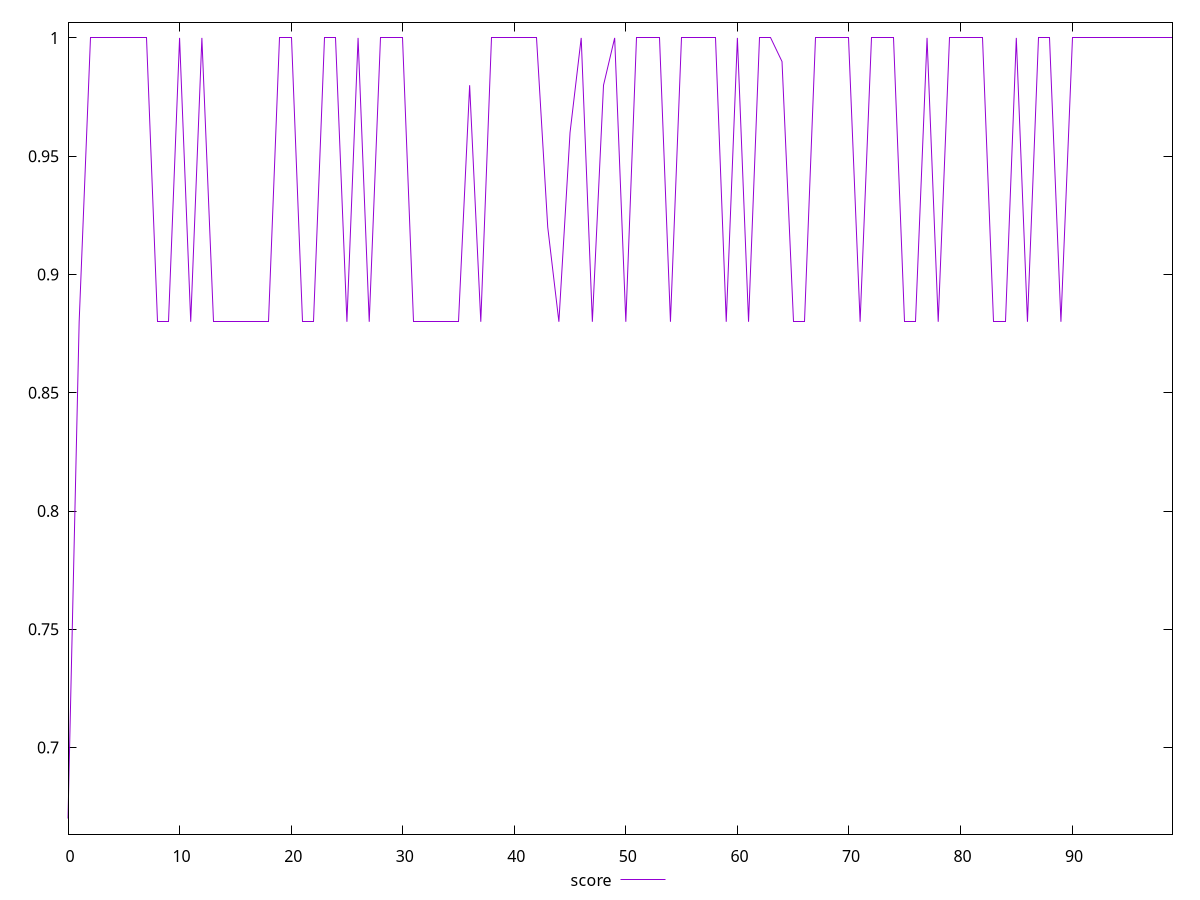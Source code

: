 reset

$score <<EOF
0 0.67
1 0.88
2 1
3 1
4 1
5 1
6 1
7 1
8 0.88
9 0.88
10 1
11 0.88
12 1
13 0.88
14 0.88
15 0.88
16 0.88
17 0.88
18 0.88
19 1
20 1
21 0.88
22 0.88
23 1
24 1
25 0.88
26 1
27 0.88
28 1
29 1
30 1
31 0.88
32 0.88
33 0.88
34 0.88
35 0.88
36 0.98
37 0.88
38 1
39 1
40 1
41 1
42 1
43 0.92
44 0.88
45 0.96
46 1
47 0.88
48 0.98
49 1
50 0.88
51 1
52 1
53 1
54 0.88
55 1
56 1
57 1
58 1
59 0.88
60 1
61 0.88
62 1
63 1
64 0.99
65 0.88
66 0.88
67 1
68 1
69 1
70 1
71 0.88
72 1
73 1
74 1
75 0.88
76 0.88
77 1
78 0.88
79 1
80 1
81 1
82 1
83 0.88
84 0.88
85 1
86 0.88
87 1
88 1
89 0.88
90 1
91 1
92 1
93 1
94 1
95 1
96 1
97 1
98 1
99 1
EOF

set key outside below
set xrange [0:99]
set yrange [0.6634:1.0066]
set trange [0.6634:1.0066]
set terminal svg size 640, 500 enhanced background rgb 'white'
set output "report_00019_2021-02-10T18-14-37.922Z//unused-css-rules/samples/pages+cached/score/values.svg"

plot $score title "score" with line

reset
